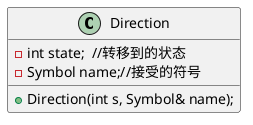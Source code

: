 @startuml

class Direction {
    -int state;  //转移到的状态
    -Symbol name;//接受的符号
    +Direction(int s, Symbol& name);
}

@enduml
